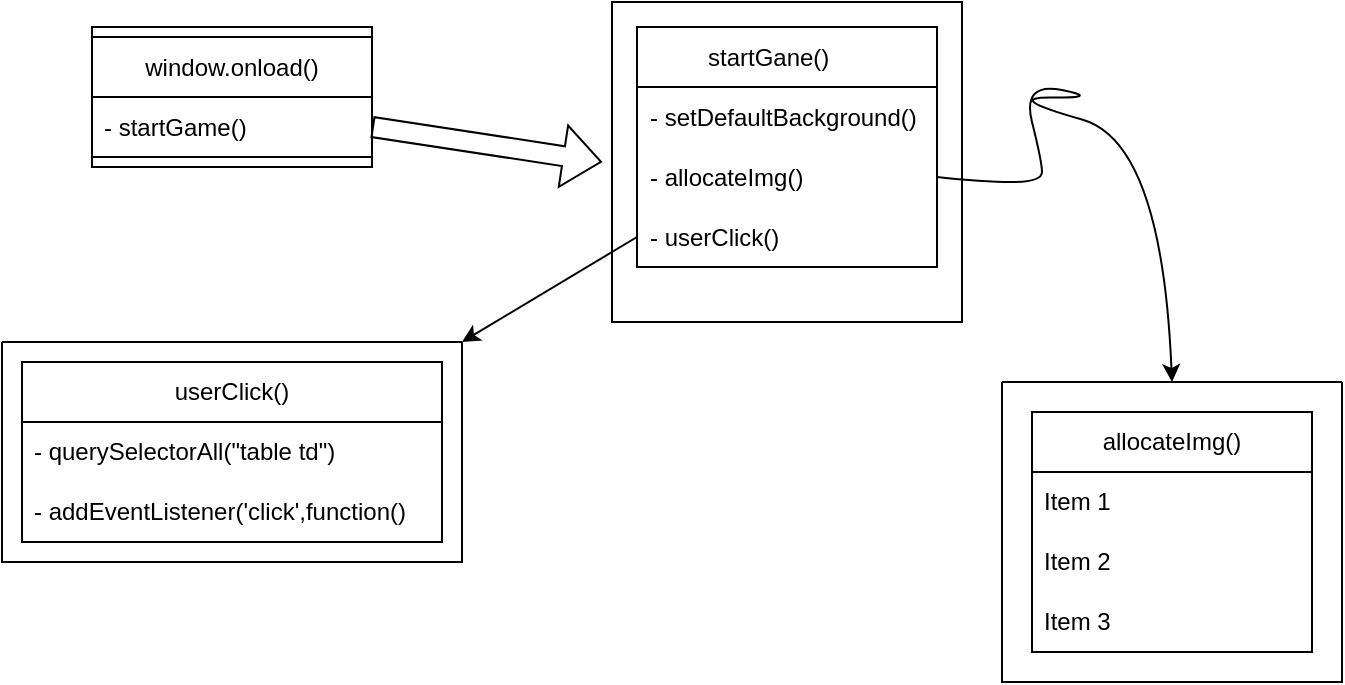 <mxfile version="22.1.18" type="github">
  <diagram name="Page-1" id="aASHlDF-EfXZIZxC3he_">
    <mxGraphModel dx="1194" dy="580" grid="1" gridSize="10" guides="1" tooltips="1" connect="1" arrows="1" fold="1" page="1" pageScale="1" pageWidth="850" pageHeight="1100" math="0" shadow="0">
      <root>
        <mxCell id="0" />
        <mxCell id="1" parent="0" />
        <mxCell id="QGaD4FnKArBeWIOsM5eJ-1" value="" style="rounded=0;whiteSpace=wrap;html=1;" vertex="1" parent="1">
          <mxGeometry x="105" y="52.5" width="140" height="70" as="geometry" />
        </mxCell>
        <mxCell id="QGaD4FnKArBeWIOsM5eJ-4" value="" style="rounded=0;whiteSpace=wrap;html=1;" vertex="1" parent="1">
          <mxGeometry x="365" y="40" width="175" height="160" as="geometry" />
        </mxCell>
        <mxCell id="QGaD4FnKArBeWIOsM5eJ-9" value="" style="shape=flexArrow;endArrow=classic;html=1;rounded=0;" edge="1" parent="1">
          <mxGeometry width="50" height="50" relative="1" as="geometry">
            <mxPoint x="245" y="102.5" as="sourcePoint" />
            <mxPoint x="360" y="120" as="targetPoint" />
          </mxGeometry>
        </mxCell>
        <mxCell id="QGaD4FnKArBeWIOsM5eJ-15" value="startGane()&lt;span style=&quot;white-space: pre;&quot;&gt;&#x9;&lt;/span&gt;" style="swimlane;fontStyle=0;childLayout=stackLayout;horizontal=1;startSize=30;horizontalStack=0;resizeParent=1;resizeParentMax=0;resizeLast=0;collapsible=1;marginBottom=0;whiteSpace=wrap;html=1;" vertex="1" parent="1">
          <mxGeometry x="377.5" y="52.5" width="150" height="120" as="geometry" />
        </mxCell>
        <mxCell id="QGaD4FnKArBeWIOsM5eJ-16" value="- setDefaultBackground()" style="text;strokeColor=none;fillColor=none;align=left;verticalAlign=middle;spacingLeft=4;spacingRight=4;overflow=hidden;points=[[0,0.5],[1,0.5]];portConstraint=eastwest;rotatable=0;whiteSpace=wrap;html=1;" vertex="1" parent="QGaD4FnKArBeWIOsM5eJ-15">
          <mxGeometry y="30" width="150" height="30" as="geometry" />
        </mxCell>
        <mxCell id="QGaD4FnKArBeWIOsM5eJ-17" value="- allocateImg()" style="text;strokeColor=none;fillColor=none;align=left;verticalAlign=middle;spacingLeft=4;spacingRight=4;overflow=hidden;points=[[0,0.5],[1,0.5]];portConstraint=eastwest;rotatable=0;whiteSpace=wrap;html=1;" vertex="1" parent="QGaD4FnKArBeWIOsM5eJ-15">
          <mxGeometry y="60" width="150" height="30" as="geometry" />
        </mxCell>
        <mxCell id="QGaD4FnKArBeWIOsM5eJ-18" value="- userClick()" style="text;strokeColor=none;fillColor=none;align=left;verticalAlign=middle;spacingLeft=4;spacingRight=4;overflow=hidden;points=[[0,0.5],[1,0.5]];portConstraint=eastwest;rotatable=0;whiteSpace=wrap;html=1;" vertex="1" parent="QGaD4FnKArBeWIOsM5eJ-15">
          <mxGeometry y="90" width="150" height="30" as="geometry" />
        </mxCell>
        <mxCell id="QGaD4FnKArBeWIOsM5eJ-19" value="window.onload()" style="swimlane;fontStyle=0;childLayout=stackLayout;horizontal=1;startSize=30;horizontalStack=0;resizeParent=1;resizeParentMax=0;resizeLast=0;collapsible=1;marginBottom=0;whiteSpace=wrap;html=1;" vertex="1" parent="1">
          <mxGeometry x="105" y="57.5" width="140" height="60" as="geometry" />
        </mxCell>
        <mxCell id="QGaD4FnKArBeWIOsM5eJ-20" value="- startGame()" style="text;strokeColor=none;fillColor=none;align=left;verticalAlign=middle;spacingLeft=4;spacingRight=4;overflow=hidden;points=[[0,0.5],[1,0.5]];portConstraint=eastwest;rotatable=0;whiteSpace=wrap;html=1;" vertex="1" parent="QGaD4FnKArBeWIOsM5eJ-19">
          <mxGeometry y="30" width="140" height="30" as="geometry" />
        </mxCell>
        <mxCell id="QGaD4FnKArBeWIOsM5eJ-23" value="userClick()" style="swimlane;fontStyle=0;childLayout=stackLayout;horizontal=1;startSize=30;horizontalStack=0;resizeParent=1;resizeParentMax=0;resizeLast=0;collapsible=1;marginBottom=0;whiteSpace=wrap;html=1;" vertex="1" parent="1">
          <mxGeometry x="70" y="220" width="210" height="90" as="geometry" />
        </mxCell>
        <mxCell id="QGaD4FnKArBeWIOsM5eJ-24" value="- querySelectorAll(&quot;table td&quot;)" style="text;strokeColor=none;fillColor=none;align=left;verticalAlign=middle;spacingLeft=4;spacingRight=4;overflow=hidden;points=[[0,0.5],[1,0.5]];portConstraint=eastwest;rotatable=0;whiteSpace=wrap;html=1;" vertex="1" parent="QGaD4FnKArBeWIOsM5eJ-23">
          <mxGeometry y="30" width="210" height="30" as="geometry" />
        </mxCell>
        <mxCell id="QGaD4FnKArBeWIOsM5eJ-25" value="- addEventListener(&#39;click&#39;,function()" style="text;strokeColor=none;fillColor=none;align=left;verticalAlign=middle;spacingLeft=4;spacingRight=4;overflow=hidden;points=[[0,0.5],[1,0.5]];portConstraint=eastwest;rotatable=0;whiteSpace=wrap;html=1;" vertex="1" parent="QGaD4FnKArBeWIOsM5eJ-23">
          <mxGeometry y="60" width="210" height="30" as="geometry" />
        </mxCell>
        <mxCell id="QGaD4FnKArBeWIOsM5eJ-28" value="" style="swimlane;startSize=0;" vertex="1" parent="1">
          <mxGeometry x="60" y="210" width="230" height="110" as="geometry" />
        </mxCell>
        <mxCell id="QGaD4FnKArBeWIOsM5eJ-29" value="" style="endArrow=classic;html=1;rounded=0;exitX=0;exitY=0.5;exitDx=0;exitDy=0;entryX=1;entryY=0;entryDx=0;entryDy=0;" edge="1" parent="1" source="QGaD4FnKArBeWIOsM5eJ-18" target="QGaD4FnKArBeWIOsM5eJ-28">
          <mxGeometry width="50" height="50" relative="1" as="geometry">
            <mxPoint x="400" y="310" as="sourcePoint" />
            <mxPoint x="450" y="260" as="targetPoint" />
          </mxGeometry>
        </mxCell>
        <mxCell id="QGaD4FnKArBeWIOsM5eJ-34" value="" style="swimlane;startSize=0;" vertex="1" parent="1">
          <mxGeometry x="560" y="230" width="170" height="150" as="geometry" />
        </mxCell>
        <mxCell id="QGaD4FnKArBeWIOsM5eJ-30" value="allocateImg()" style="swimlane;fontStyle=0;childLayout=stackLayout;horizontal=1;startSize=30;horizontalStack=0;resizeParent=1;resizeParentMax=0;resizeLast=0;collapsible=1;marginBottom=0;whiteSpace=wrap;html=1;" vertex="1" parent="QGaD4FnKArBeWIOsM5eJ-34">
          <mxGeometry x="15" y="15" width="140" height="120" as="geometry" />
        </mxCell>
        <mxCell id="QGaD4FnKArBeWIOsM5eJ-31" value="Item 1" style="text;strokeColor=none;fillColor=none;align=left;verticalAlign=middle;spacingLeft=4;spacingRight=4;overflow=hidden;points=[[0,0.5],[1,0.5]];portConstraint=eastwest;rotatable=0;whiteSpace=wrap;html=1;" vertex="1" parent="QGaD4FnKArBeWIOsM5eJ-30">
          <mxGeometry y="30" width="140" height="30" as="geometry" />
        </mxCell>
        <mxCell id="QGaD4FnKArBeWIOsM5eJ-32" value="Item 2" style="text;strokeColor=none;fillColor=none;align=left;verticalAlign=middle;spacingLeft=4;spacingRight=4;overflow=hidden;points=[[0,0.5],[1,0.5]];portConstraint=eastwest;rotatable=0;whiteSpace=wrap;html=1;" vertex="1" parent="QGaD4FnKArBeWIOsM5eJ-30">
          <mxGeometry y="60" width="140" height="30" as="geometry" />
        </mxCell>
        <mxCell id="QGaD4FnKArBeWIOsM5eJ-33" value="Item 3" style="text;strokeColor=none;fillColor=none;align=left;verticalAlign=middle;spacingLeft=4;spacingRight=4;overflow=hidden;points=[[0,0.5],[1,0.5]];portConstraint=eastwest;rotatable=0;whiteSpace=wrap;html=1;" vertex="1" parent="QGaD4FnKArBeWIOsM5eJ-30">
          <mxGeometry y="90" width="140" height="30" as="geometry" />
        </mxCell>
        <mxCell id="QGaD4FnKArBeWIOsM5eJ-37" value="" style="curved=1;endArrow=classic;html=1;rounded=0;exitX=1;exitY=0.5;exitDx=0;exitDy=0;entryX=0.5;entryY=0;entryDx=0;entryDy=0;" edge="1" parent="1" source="QGaD4FnKArBeWIOsM5eJ-17" target="QGaD4FnKArBeWIOsM5eJ-34">
          <mxGeometry width="50" height="50" relative="1" as="geometry">
            <mxPoint x="560" y="137.5" as="sourcePoint" />
            <mxPoint x="660" y="130" as="targetPoint" />
            <Array as="points">
              <mxPoint x="550" y="130" />
              <mxPoint x="580" y="130" />
              <mxPoint x="580" y="120" />
              <mxPoint x="570" y="80" />
              <mxPoint x="610" y="88" />
              <mxPoint x="560" y="87.5" />
              <mxPoint x="640" y="110" />
            </Array>
          </mxGeometry>
        </mxCell>
      </root>
    </mxGraphModel>
  </diagram>
</mxfile>
